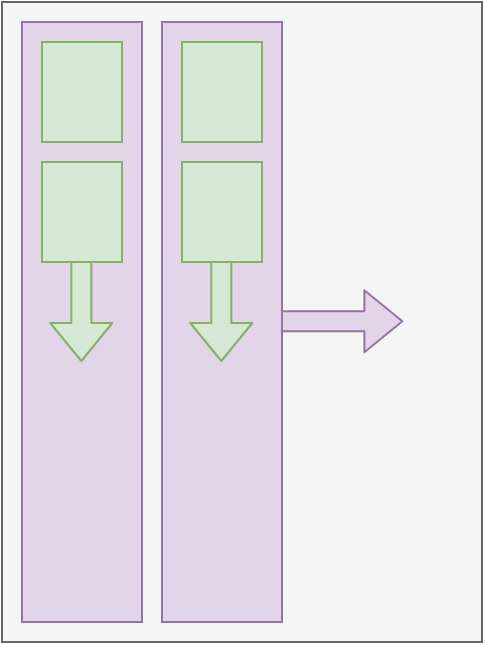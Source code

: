 <mxfile version="13.1.5" type="device"><diagram id="LgjTPwxMQ01JuIyx9_Hg" name="Page-1"><mxGraphModel dx="605" dy="374" grid="1" gridSize="10" guides="1" tooltips="1" connect="1" arrows="1" fold="1" page="1" pageScale="1" pageWidth="850" pageHeight="1100" math="0" shadow="0"><root><mxCell id="0"/><mxCell id="1" parent="0"/><mxCell id="t0PvGvEKLj19Cgtn3Sia-1" value="" style="rounded=0;whiteSpace=wrap;html=1;fillColor=#f5f5f5;strokeColor=#666666;fontColor=#333333;" vertex="1" parent="1"><mxGeometry x="160" y="80" width="240" height="320" as="geometry"/></mxCell><mxCell id="t0PvGvEKLj19Cgtn3Sia-6" value="" style="shape=flexArrow;endArrow=classic;html=1;fillColor=#e1d5e7;strokeColor=#9673a6;" edge="1" parent="1"><mxGeometry width="50" height="50" relative="1" as="geometry"><mxPoint x="290" y="239.66" as="sourcePoint"/><mxPoint x="360.69" y="239.66" as="targetPoint"/></mxGeometry></mxCell><mxCell id="t0PvGvEKLj19Cgtn3Sia-2" value="" style="rounded=0;whiteSpace=wrap;html=1;fillColor=#e1d5e7;strokeColor=#9673a6;" vertex="1" parent="1"><mxGeometry x="170" y="90" width="60" height="300" as="geometry"/></mxCell><mxCell id="t0PvGvEKLj19Cgtn3Sia-7" value="" style="rounded=0;whiteSpace=wrap;html=1;fillColor=#e1d5e7;strokeColor=#9673a6;" vertex="1" parent="1"><mxGeometry x="240" y="90" width="60" height="300" as="geometry"/></mxCell><mxCell id="t0PvGvEKLj19Cgtn3Sia-15" value="" style="shape=flexArrow;endArrow=classic;html=1;fillColor=#d5e8d4;strokeColor=#82b366;" edge="1" parent="1"><mxGeometry width="50" height="50" relative="1" as="geometry"><mxPoint x="269.66" y="200" as="sourcePoint"/><mxPoint x="269.66" y="260" as="targetPoint"/></mxGeometry></mxCell><mxCell id="t0PvGvEKLj19Cgtn3Sia-13" value="" style="rounded=0;whiteSpace=wrap;html=1;fillColor=#d5e8d4;strokeColor=#82b366;" vertex="1" parent="1"><mxGeometry x="250" y="100" width="40" height="50" as="geometry"/></mxCell><mxCell id="t0PvGvEKLj19Cgtn3Sia-14" value="" style="rounded=0;whiteSpace=wrap;html=1;fillColor=#d5e8d4;strokeColor=#82b366;" vertex="1" parent="1"><mxGeometry x="250" y="160" width="40" height="50" as="geometry"/></mxCell><mxCell id="t0PvGvEKLj19Cgtn3Sia-19" value="" style="shape=flexArrow;endArrow=classic;html=1;fillColor=#d5e8d4;strokeColor=#82b366;" edge="1" parent="1"><mxGeometry width="50" height="50" relative="1" as="geometry"><mxPoint x="199.66" y="200" as="sourcePoint"/><mxPoint x="199.66" y="260" as="targetPoint"/></mxGeometry></mxCell><mxCell id="t0PvGvEKLj19Cgtn3Sia-20" value="" style="rounded=0;whiteSpace=wrap;html=1;fillColor=#d5e8d4;strokeColor=#82b366;" vertex="1" parent="1"><mxGeometry x="180" y="160" width="40" height="50" as="geometry"/></mxCell><mxCell id="t0PvGvEKLj19Cgtn3Sia-21" value="" style="rounded=0;whiteSpace=wrap;html=1;fillColor=#d5e8d4;strokeColor=#82b366;" vertex="1" parent="1"><mxGeometry x="180" y="100" width="40" height="50" as="geometry"/></mxCell></root></mxGraphModel></diagram></mxfile>
